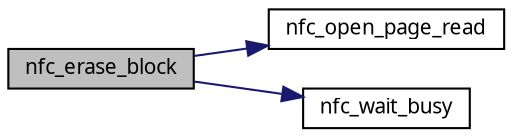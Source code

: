 digraph G
{
  edge [fontname="FreeSans.ttf",fontsize=10,labelfontname="FreeSans.ttf",labelfontsize=10];
  node [fontname="FreeSans.ttf",fontsize=10,shape=record];
  rankdir=LR;
  Node1 [label="nfc_erase_block",height=0.2,width=0.4,color="black", fillcolor="grey75", style="filled" fontcolor="black"];
  Node1 -> Node2 [color="midnightblue",fontsize=10,style="solid",fontname="FreeSans.ttf"];
  Node2 [label="nfc_open_page_read",height=0.2,width=0.4,color="black", fillcolor="white", style="filled",URL="$a00060.html#a0a322a0237ff247248591adb2b10fab",tooltip="Opens a page for read."];
  Node1 -> Node3 [color="midnightblue",fontsize=10,style="solid",fontname="FreeSans.ttf"];
  Node3 [label="nfc_wait_busy",height=0.2,width=0.4,color="black", fillcolor="white", style="filled",URL="$a00060.html#479efac38d042c2f27684ec8087da576",tooltip="Tests the true busy."];
}
